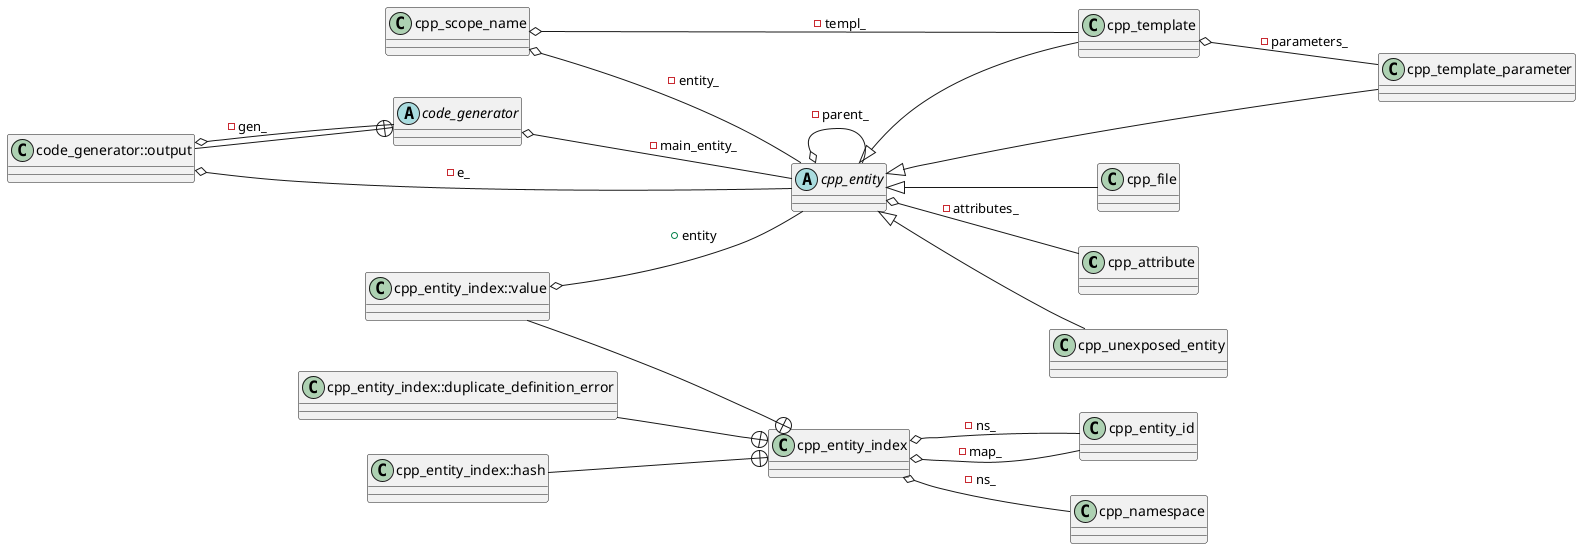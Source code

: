 @startuml
left to right direction
class "cpp_attribute" as C_0000560657228528420559
class C_0000560657228528420559 [[https://github.com/foonathan/cppast/blob/f00df6675d87c6983033d270728c57a55cd3db22/include/cppast/cpp_attribute.hpp#L42{cpp_attribute}]] {
}
class "cpp_scope_name" as C_0001691123644971107631
class C_0001691123644971107631 [[https://github.com/foonathan/cppast/blob/f00df6675d87c6983033d270728c57a55cd3db22/include/cppast/cpp_entity.hpp#L22{cpp_scope_name}]] {
}
abstract "cpp_entity" as C_0001854695372332280903
abstract C_0001854695372332280903 [[https://github.com/foonathan/cppast/blob/f00df6675d87c6983033d270728c57a55cd3db22/include/cppast/cpp_entity.hpp#L47{cpp_entity}]] {
}
class "cpp_unexposed_entity" as C_0001449857709503654826
class C_0001449857709503654826 [[https://github.com/foonathan/cppast/blob/f00df6675d87c6983033d270728c57a55cd3db22/include/cppast/cpp_entity.hpp#L187{cpp_unexposed_entity}]] {
}
class "cpp_entity_id" as C_0001152344551163828554
class C_0001152344551163828554 [[https://github.com/foonathan/cppast/blob/f00df6675d87c6983033d270728c57a55cd3db22/include/cppast/cpp_entity_index.hpp#L38{cpp_entity_id}]] {
}
class "cpp_entity_index" as C_0001989731226165037041
class C_0001989731226165037041 [[https://github.com/foonathan/cppast/blob/f00df6675d87c6983033d270728c57a55cd3db22/include/cppast/cpp_entity_index.hpp#L58{cpp_entity_index}]] {
}
class "cpp_entity_index::duplicate_definition_error" as C_0001989531636101477120
class C_0001989531636101477120 [[https://github.com/foonathan/cppast/blob/f00df6675d87c6983033d270728c57a55cd3db22/include/cppast/cpp_entity_index.hpp#L62{cpp_entity_index##duplicate_definition_error}]] {
}
class "cpp_entity_index::hash" as C_0000634431773903245144
class C_0000634431773903245144 [[https://github.com/foonathan/cppast/blob/f00df6675d87c6983033d270728c57a55cd3db22/include/cppast/cpp_entity_index.hpp#L116{cpp_entity_index##hash}]] {
}
class "cpp_entity_index::value" as C_0001918458639534713763
class C_0001918458639534713763 [[https://github.com/foonathan/cppast/blob/f00df6675d87c6983033d270728c57a55cd3db22/include/cppast/cpp_entity_index.hpp#L124{cpp_entity_index##value}]] {
}
abstract "code_generator" as C_0000664741342971710245
abstract C_0000664741342971710245 [[https://github.com/foonathan/cppast/blob/f00df6675d87c6983033d270728c57a55cd3db22/include/cppast/code_generator.hpp#L142{code_generator}]] {
}
class "code_generator::output" as C_0000192432743316866604
class C_0000192432743316866604 [[https://github.com/foonathan/cppast/blob/f00df6675d87c6983033d270728c57a55cd3db22/include/cppast/code_generator.hpp#L168{code_generator##output}]] {
}
class "cpp_template_parameter" as C_0001158442798649543268
class C_0001158442798649543268 [[https://github.com/foonathan/cppast/blob/f00df6675d87c6983033d270728c57a55cd3db22/include/cppast/cpp_template_parameter.hpp#L17{cpp_template_parameter}]] {
}
class "cpp_template" as C_0000007122300671081288
class C_0000007122300671081288 [[https://github.com/foonathan/cppast/blob/f00df6675d87c6983033d270728c57a55cd3db22/include/cppast/cpp_template.hpp#L21{cpp_template}]] {
}
class "cpp_file" as C_0001248593507051490272
class C_0001248593507051490272 [[https://github.com/foonathan/cppast/blob/f00df6675d87c6983033d270728c57a55cd3db22/include/cppast/cppast_fwd.hpp#L36{cpp_file}]] {
}
class "cpp_namespace" as C_0001318630691633731356
class C_0001318630691633731356 [[https://github.com/foonathan/cppast/blob/f00df6675d87c6983033d270728c57a55cd3db22/include/cppast/cppast_fwd.hpp#L55{cpp_namespace}]] {
}
C_0001691123644971107631 o-- C_0001854695372332280903 : -entity_
C_0001691123644971107631 o-- C_0000007122300671081288 : -templ_
C_0001854695372332280903 o-- C_0000560657228528420559 : -attributes_
C_0001854695372332280903 o-- C_0001854695372332280903 : -parent_
C_0001854695372332280903 <|-- C_0001449857709503654826
C_0001989731226165037041 o-- C_0001152344551163828554 : -map_
C_0001989731226165037041 o-- C_0001152344551163828554 : -ns_
C_0001989731226165037041 o-- C_0001318630691633731356 : -ns_
C_0001989531636101477120 --+ C_0001989731226165037041
C_0000634431773903245144 --+ C_0001989731226165037041
C_0001918458639534713763 --+ C_0001989731226165037041
C_0001918458639534713763 o-- C_0001854695372332280903 : +entity
C_0000664741342971710245 o-- C_0001854695372332280903 : -main_entity_
C_0000192432743316866604 --+ C_0000664741342971710245
C_0000192432743316866604 o-- C_0000664741342971710245 : -gen_
C_0000192432743316866604 o-- C_0001854695372332280903 : -e_
C_0001854695372332280903 <|-- C_0001158442798649543268
C_0000007122300671081288 o-- C_0001158442798649543268 : -parameters_
C_0001854695372332280903 <|-- C_0000007122300671081288
C_0001854695372332280903 <|-- C_0001248593507051490272

'Generated with clang-uml, version 0.3.4-2-gc91fe43
'LLVM version Ubuntu clang version 15.0.6
@enduml
